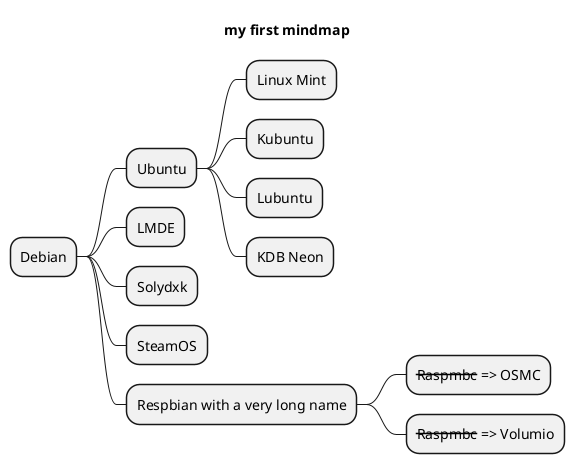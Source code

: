 @startmindmap

Title my first mindmap

* Debian

** Ubuntu
*** Linux Mint
*** Kubuntu
*** Lubuntu
*** KDB Neon

** LMDE

** Solydxk

** SteamOS

** Respbian with a very long name
*** <s>Raspmbc</s> => OSMC
*** <s>Raspmbc</s> => Volumio

@endmindmap